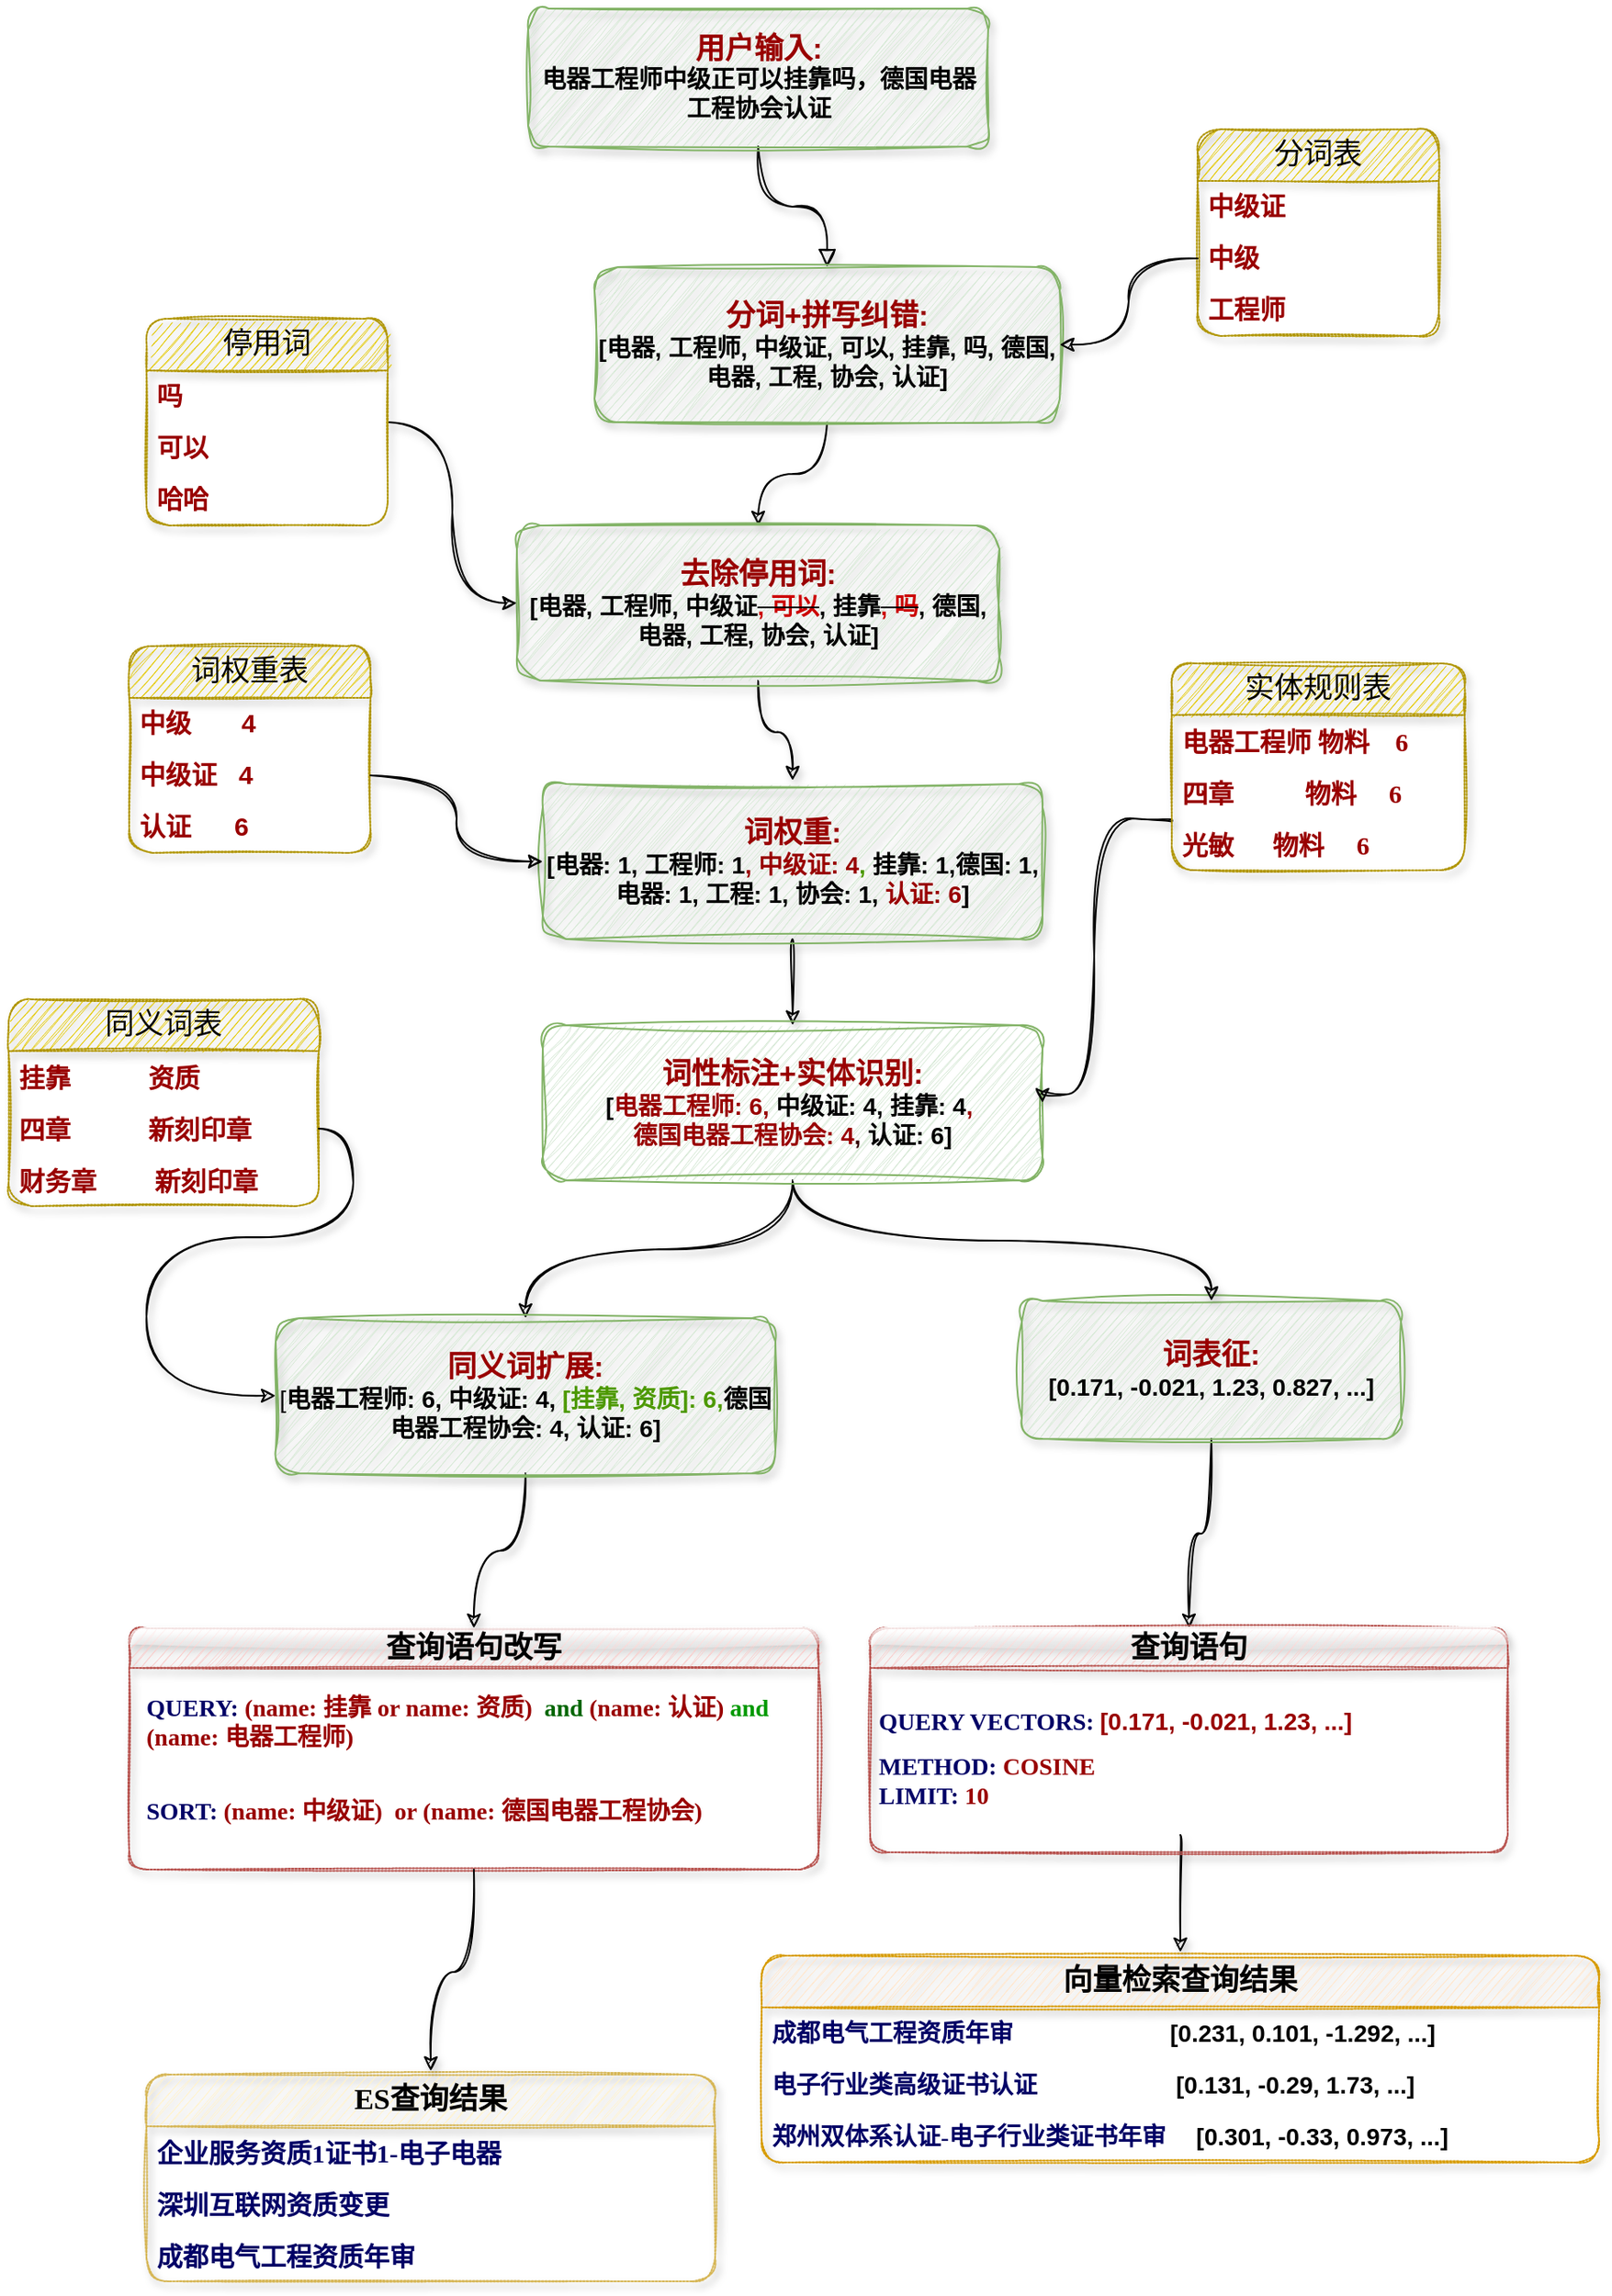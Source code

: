 <mxfile version="20.8.19" type="github">
  <diagram id="C5RBs43oDa-KdzZeNtuy" name="Page-1">
    <mxGraphModel dx="2261" dy="1933" grid="1" gridSize="10" guides="1" tooltips="1" connect="1" arrows="1" fold="1" page="1" pageScale="1" pageWidth="827" pageHeight="1169" math="0" shadow="0">
      <root>
        <mxCell id="WIyWlLk6GJQsqaUBKTNV-0" />
        <mxCell id="WIyWlLk6GJQsqaUBKTNV-1" parent="WIyWlLk6GJQsqaUBKTNV-0" />
        <mxCell id="WIyWlLk6GJQsqaUBKTNV-2" value="" style="rounded=0;html=1;jettySize=auto;orthogonalLoop=1;fontSize=11;endArrow=block;endFill=0;endSize=8;strokeWidth=1;shadow=1;labelBackgroundColor=none;edgeStyle=orthogonalEdgeStyle;sketch=1;curveFitting=1;jiggle=2;curved=1;" parent="WIyWlLk6GJQsqaUBKTNV-1" source="WIyWlLk6GJQsqaUBKTNV-3" target="WIyWlLk6GJQsqaUBKTNV-7" edge="1">
          <mxGeometry relative="1" as="geometry">
            <mxPoint x="255" y="170" as="targetPoint" />
          </mxGeometry>
        </mxCell>
        <mxCell id="WIyWlLk6GJQsqaUBKTNV-3" value="&lt;b style=&quot;font-size: 17px;&quot;&gt;&lt;font style=&quot;font-size: 17px;&quot; color=&quot;#990000&quot;&gt;用户输入:&lt;/font&gt;&lt;br&gt;&lt;/b&gt;&lt;font size=&quot;1&quot; face=&quot;Tahoma&quot;&gt;&lt;b style=&quot;font-size: 14px;&quot;&gt;电器工程师中级正可以挂靠吗，德国电器工程协会认证&lt;/b&gt;&lt;/font&gt;" style="rounded=1;whiteSpace=wrap;html=1;fontSize=12;glass=0;strokeWidth=1;shadow=1;sketch=1;curveFitting=1;jiggle=2;fillColor=#d5e8d4;strokeColor=#82b366;" parent="WIyWlLk6GJQsqaUBKTNV-1" vertex="1">
          <mxGeometry x="161.5" y="-30" width="267" height="80" as="geometry" />
        </mxCell>
        <mxCell id="9ntHC3iBTA-ZRn23DrVT-5" style="edgeStyle=orthogonalEdgeStyle;rounded=0;sketch=1;orthogonalLoop=1;jettySize=auto;html=1;exitX=0.5;exitY=1;exitDx=0;exitDy=0;shadow=1;fontSize=17;fontColor=#990000;curved=1;" edge="1" parent="WIyWlLk6GJQsqaUBKTNV-1" source="WIyWlLk6GJQsqaUBKTNV-7" target="9ntHC3iBTA-ZRn23DrVT-2">
          <mxGeometry relative="1" as="geometry" />
        </mxCell>
        <mxCell id="WIyWlLk6GJQsqaUBKTNV-7" value="&lt;b style=&quot;border-color: var(--border-color); font-size: 17px;&quot;&gt;&lt;font style=&quot;border-color: var(--border-color);&quot; color=&quot;#990000&quot;&gt;分词+拼写纠错:&lt;/font&gt;&lt;br style=&quot;border-color: var(--border-color);&quot;&gt;&lt;/b&gt;&lt;b&gt;&lt;font style=&quot;font-size: 14px;&quot;&gt;[电器, 工程师, 中级证, 可以, 挂靠, 吗, 德国, 电器, 工程, 协会, 认证]&lt;/font&gt;&lt;/b&gt;" style="rounded=1;whiteSpace=wrap;html=1;fontSize=12;glass=0;strokeWidth=1;shadow=1;sketch=1;curveFitting=1;jiggle=2;fillColor=#d5e8d4;strokeColor=#82b366;" parent="WIyWlLk6GJQsqaUBKTNV-1" vertex="1">
          <mxGeometry x="200" y="120" width="270" height="90" as="geometry" />
        </mxCell>
        <mxCell id="9ntHC3iBTA-ZRn23DrVT-17" style="edgeStyle=orthogonalEdgeStyle;rounded=0;sketch=1;orthogonalLoop=1;jettySize=auto;html=1;exitX=0.5;exitY=1;exitDx=0;exitDy=0;shadow=1;fontFamily=Tahoma;fontSize=17;fontColor=#990000;targetPerimeterSpacing=2;curved=1;" edge="1" parent="WIyWlLk6GJQsqaUBKTNV-1" source="9ntHC3iBTA-ZRn23DrVT-2" target="9ntHC3iBTA-ZRn23DrVT-4">
          <mxGeometry relative="1" as="geometry" />
        </mxCell>
        <mxCell id="9ntHC3iBTA-ZRn23DrVT-2" value="&lt;b style=&quot;border-color: var(--border-color); font-size: 17px;&quot;&gt;&lt;font style=&quot;border-color: var(--border-color);&quot; color=&quot;#990000&quot;&gt;去除停用词:&lt;br&gt;&lt;/font&gt;&lt;/b&gt;&lt;b style=&quot;font-size: 14px;&quot;&gt;[电器, 工程师, 中级证&lt;strike&gt;&lt;font style=&quot;font-size: 14px;&quot; color=&quot;#cc0000&quot;&gt;, 可以&lt;/font&gt;&lt;/strike&gt;, 挂靠&lt;strike&gt;&lt;font style=&quot;font-size: 14px;&quot; color=&quot;#cc0000&quot;&gt;, 吗&lt;/font&gt;&lt;/strike&gt;, 德国, 电器, 工程, 协会, 认证]&lt;/b&gt;" style="rounded=1;whiteSpace=wrap;html=1;fontSize=12;glass=0;strokeWidth=1;shadow=1;sketch=1;curveFitting=1;jiggle=2;fillColor=#d5e8d4;strokeColor=#82b366;" vertex="1" parent="WIyWlLk6GJQsqaUBKTNV-1">
          <mxGeometry x="155" y="270" width="280" height="90" as="geometry" />
        </mxCell>
        <mxCell id="9ntHC3iBTA-ZRn23DrVT-57" style="edgeStyle=orthogonalEdgeStyle;curved=1;rounded=0;sketch=1;orthogonalLoop=1;jettySize=auto;html=1;exitX=0.5;exitY=1;exitDx=0;exitDy=0;entryX=0.5;entryY=0;entryDx=0;entryDy=0;shadow=1;fontFamily=Tahoma;fontSize=12;fontColor=#000066;targetPerimeterSpacing=2;" edge="1" parent="WIyWlLk6GJQsqaUBKTNV-1" source="9ntHC3iBTA-ZRn23DrVT-3" target="9ntHC3iBTA-ZRn23DrVT-60">
          <mxGeometry relative="1" as="geometry">
            <mxPoint x="520" y="935" as="targetPoint" />
          </mxGeometry>
        </mxCell>
        <mxCell id="9ntHC3iBTA-ZRn23DrVT-3" value="&lt;b style=&quot;border-color: var(--border-color); font-size: 17px;&quot;&gt;&lt;font style=&quot;border-color: var(--border-color);&quot; color=&quot;#990000&quot;&gt;词表征:&lt;/font&gt;&lt;br style=&quot;border-color: var(--border-color);&quot;&gt;&lt;/b&gt;&lt;b&gt;&lt;font style=&quot;font-size: 14px;&quot;&gt;[0.171, -0.021, 1.23, 0.827, ...]&lt;/font&gt;&lt;/b&gt;" style="rounded=1;whiteSpace=wrap;html=1;fontSize=12;glass=0;strokeWidth=1;shadow=1;sketch=1;curveFitting=1;jiggle=2;fillColor=#d5e8d4;strokeColor=#82b366;" vertex="1" parent="WIyWlLk6GJQsqaUBKTNV-1">
          <mxGeometry x="448" y="720" width="220" height="80" as="geometry" />
        </mxCell>
        <mxCell id="9ntHC3iBTA-ZRn23DrVT-18" style="edgeStyle=orthogonalEdgeStyle;curved=1;rounded=0;sketch=1;orthogonalLoop=1;jettySize=auto;html=1;entryX=0.5;entryY=0;entryDx=0;entryDy=0;shadow=1;fontFamily=Tahoma;fontSize=17;fontColor=#990000;targetPerimeterSpacing=2;" edge="1" parent="WIyWlLk6GJQsqaUBKTNV-1" source="9ntHC3iBTA-ZRn23DrVT-4" target="9ntHC3iBTA-ZRn23DrVT-6">
          <mxGeometry relative="1" as="geometry" />
        </mxCell>
        <mxCell id="9ntHC3iBTA-ZRn23DrVT-4" value="&lt;b style=&quot;border-color: var(--border-color); font-size: 17px;&quot;&gt;&lt;font style=&quot;border-color: var(--border-color);&quot; color=&quot;#990000&quot;&gt;词权重:&lt;/font&gt;&lt;br style=&quot;border-color: var(--border-color);&quot;&gt;&lt;/b&gt;&lt;font style=&quot;font-size: 14px;&quot;&gt;&lt;b&gt;[电器: 1, 工程师: 1&lt;font style=&quot;font-size: 14px;&quot; color=&quot;#990000&quot;&gt;, 中级证: 4&lt;/font&gt;&lt;font style=&quot;font-size: 14px;&quot; color=&quot;#4d9900&quot;&gt;, &lt;/font&gt;挂靠: 1,德国: 1, 电器: 1, 工程: 1, 协会: 1, &lt;font style=&quot;font-size: 14px;&quot; color=&quot;#990000&quot;&gt;认证: 6&lt;/font&gt;]&lt;/b&gt;&lt;/font&gt;" style="rounded=1;whiteSpace=wrap;html=1;fontSize=12;glass=0;strokeWidth=1;shadow=1;sketch=1;curveFitting=1;jiggle=2;fillColor=#d5e8d4;strokeColor=#82b366;" vertex="1" parent="WIyWlLk6GJQsqaUBKTNV-1">
          <mxGeometry x="170" y="420" width="290" height="90" as="geometry" />
        </mxCell>
        <mxCell id="9ntHC3iBTA-ZRn23DrVT-22" style="edgeStyle=orthogonalEdgeStyle;curved=1;rounded=0;sketch=1;orthogonalLoop=1;jettySize=auto;html=1;entryX=0.5;entryY=0;entryDx=0;entryDy=0;shadow=1;fontFamily=Tahoma;fontSize=17;fontColor=#990000;targetPerimeterSpacing=2;" edge="1" parent="WIyWlLk6GJQsqaUBKTNV-1" source="9ntHC3iBTA-ZRn23DrVT-6" target="9ntHC3iBTA-ZRn23DrVT-21">
          <mxGeometry relative="1" as="geometry" />
        </mxCell>
        <mxCell id="9ntHC3iBTA-ZRn23DrVT-37" style="edgeStyle=orthogonalEdgeStyle;curved=1;rounded=0;sketch=1;orthogonalLoop=1;jettySize=auto;html=1;exitX=0.5;exitY=1;exitDx=0;exitDy=0;entryX=0.5;entryY=0;entryDx=0;entryDy=0;shadow=1;fontFamily=Tahoma;fontSize=12;fontColor=#000066;targetPerimeterSpacing=2;" edge="1" parent="WIyWlLk6GJQsqaUBKTNV-1" source="9ntHC3iBTA-ZRn23DrVT-6" target="9ntHC3iBTA-ZRn23DrVT-3">
          <mxGeometry relative="1" as="geometry" />
        </mxCell>
        <mxCell id="9ntHC3iBTA-ZRn23DrVT-6" value="&lt;b style=&quot;border-color: var(--border-color); font-size: 17px;&quot;&gt;&lt;font style=&quot;border-color: var(--border-color);&quot; color=&quot;#990000&quot;&gt;词性标注+实体识别:&lt;/font&gt;&lt;br style=&quot;border-color: var(--border-color);&quot;&gt;&lt;/b&gt;&lt;b style=&quot;font-size: 14px;&quot;&gt;[&lt;font color=&quot;#990000&quot; style=&quot;font-size: 14px;&quot;&gt;电器工程师: 6,&lt;/font&gt;&lt;font style=&quot;font-size: 14px;&quot; color=&quot;#009900&quot;&gt; &lt;/font&gt;中级证: 4, 挂靠: 4&lt;font color=&quot;#990000&quot;&gt;,&amp;nbsp;&lt;br&gt;&lt;font style=&quot;font-size: 14px;&quot;&gt;德国电器工程协会: 4&lt;/font&gt;&lt;/font&gt;&lt;font color=&quot;#330000&quot; style=&quot;font-size: 14px;&quot;&gt;, &lt;/font&gt;认证: 6]&lt;/b&gt;" style="rounded=1;whiteSpace=wrap;html=1;fontSize=12;glass=0;strokeWidth=1;shadow=0;sketch=1;curveFitting=1;jiggle=2;fillColor=#d5e8d4;strokeColor=#82b366;" vertex="1" parent="WIyWlLk6GJQsqaUBKTNV-1">
          <mxGeometry x="170" y="560" width="290" height="90" as="geometry" />
        </mxCell>
        <mxCell id="9ntHC3iBTA-ZRn23DrVT-7" value="词权重表" style="swimlane;fontStyle=0;childLayout=stackLayout;horizontal=1;startSize=30;horizontalStack=0;resizeParent=1;resizeParentMax=0;resizeLast=0;collapsible=1;marginBottom=0;whiteSpace=wrap;html=1;rounded=1;shadow=1;sketch=1;fontSize=17;fontColor=#000000;dashed=1;dashPattern=1 1;fillColor=#e3c800;strokeColor=#B09500;" vertex="1" parent="WIyWlLk6GJQsqaUBKTNV-1">
          <mxGeometry x="-70" y="340" width="140" height="120" as="geometry" />
        </mxCell>
        <mxCell id="9ntHC3iBTA-ZRn23DrVT-9" value="&lt;b&gt;&lt;font style=&quot;font-size: 15px;&quot;&gt;中级&amp;nbsp; &amp;nbsp; &amp;nbsp; &amp;nbsp;4&lt;/font&gt;&lt;/b&gt;" style="text;strokeColor=none;fillColor=none;align=left;verticalAlign=middle;spacingLeft=4;spacingRight=4;overflow=hidden;points=[[0,0.5],[1,0.5]];portConstraint=eastwest;rotatable=0;whiteSpace=wrap;html=1;fontSize=17;fontColor=#990000;" vertex="1" parent="9ntHC3iBTA-ZRn23DrVT-7">
          <mxGeometry y="30" width="140" height="30" as="geometry" />
        </mxCell>
        <mxCell id="9ntHC3iBTA-ZRn23DrVT-10" value="&lt;b&gt;&lt;font style=&quot;font-size: 15px;&quot;&gt;中级证&amp;nbsp; &amp;nbsp;4&lt;/font&gt;&lt;/b&gt;" style="text;strokeColor=none;fillColor=none;align=left;verticalAlign=middle;spacingLeft=4;spacingRight=4;overflow=hidden;points=[[0,0.5],[1,0.5]];portConstraint=eastwest;rotatable=0;whiteSpace=wrap;html=1;fontSize=17;fontColor=#990000;" vertex="1" parent="9ntHC3iBTA-ZRn23DrVT-7">
          <mxGeometry y="60" width="140" height="30" as="geometry" />
        </mxCell>
        <mxCell id="9ntHC3iBTA-ZRn23DrVT-8" value="&lt;b&gt;&lt;font style=&quot;font-size: 15px;&quot;&gt;认证&amp;nbsp; &amp;nbsp; &amp;nbsp; 6&lt;/font&gt;&lt;/b&gt;" style="text;strokeColor=none;fillColor=none;align=left;verticalAlign=middle;spacingLeft=4;spacingRight=4;overflow=hidden;points=[[0,0.5],[1,0.5]];portConstraint=eastwest;rotatable=0;whiteSpace=wrap;html=1;fontSize=17;fontColor=#990000;" vertex="1" parent="9ntHC3iBTA-ZRn23DrVT-7">
          <mxGeometry y="90" width="140" height="30" as="geometry" />
        </mxCell>
        <mxCell id="9ntHC3iBTA-ZRn23DrVT-16" style="edgeStyle=orthogonalEdgeStyle;rounded=0;sketch=1;orthogonalLoop=1;jettySize=auto;html=1;entryX=0;entryY=0.5;entryDx=0;entryDy=0;shadow=1;fontFamily=Tahoma;fontSize=17;fontColor=#990000;targetPerimeterSpacing=2;elbow=vertical;curved=1;" edge="1" parent="WIyWlLk6GJQsqaUBKTNV-1" source="9ntHC3iBTA-ZRn23DrVT-12" target="9ntHC3iBTA-ZRn23DrVT-2">
          <mxGeometry relative="1" as="geometry" />
        </mxCell>
        <mxCell id="9ntHC3iBTA-ZRn23DrVT-12" value="停用词" style="swimlane;fontStyle=0;childLayout=stackLayout;horizontal=1;startSize=30;horizontalStack=0;resizeParent=1;resizeParentMax=0;resizeLast=0;collapsible=1;marginBottom=0;whiteSpace=wrap;html=1;rounded=1;shadow=1;dashed=1;dashPattern=1 1;sketch=1;fontFamily=Tahoma;fontSize=17;fontColor=#000000;fillColor=#e3c800;strokeColor=#B09500;" vertex="1" parent="WIyWlLk6GJQsqaUBKTNV-1">
          <mxGeometry x="-60" y="150" width="140" height="120" as="geometry" />
        </mxCell>
        <mxCell id="9ntHC3iBTA-ZRn23DrVT-14" value="&lt;b&gt;&lt;font style=&quot;font-size: 15px;&quot;&gt;吗&lt;/font&gt;&lt;/b&gt;" style="text;strokeColor=none;fillColor=none;align=left;verticalAlign=middle;spacingLeft=4;spacingRight=4;overflow=hidden;points=[[0,0.5],[1,0.5]];portConstraint=eastwest;rotatable=0;whiteSpace=wrap;html=1;fontSize=17;fontFamily=Tahoma;fontColor=#990000;" vertex="1" parent="9ntHC3iBTA-ZRn23DrVT-12">
          <mxGeometry y="30" width="140" height="30" as="geometry" />
        </mxCell>
        <mxCell id="9ntHC3iBTA-ZRn23DrVT-13" value="&lt;b&gt;&lt;font style=&quot;font-size: 15px;&quot;&gt;可以&lt;/font&gt;&lt;/b&gt;" style="text;strokeColor=none;fillColor=none;align=left;verticalAlign=middle;spacingLeft=4;spacingRight=4;overflow=hidden;points=[[0,0.5],[1,0.5]];portConstraint=eastwest;rotatable=0;whiteSpace=wrap;html=1;fontSize=17;fontFamily=Tahoma;fontColor=#990000;" vertex="1" parent="9ntHC3iBTA-ZRn23DrVT-12">
          <mxGeometry y="60" width="140" height="30" as="geometry" />
        </mxCell>
        <mxCell id="9ntHC3iBTA-ZRn23DrVT-15" value="&lt;b&gt;&lt;font style=&quot;font-size: 15px;&quot;&gt;哈哈&lt;/font&gt;&lt;/b&gt;" style="text;strokeColor=none;fillColor=none;align=left;verticalAlign=middle;spacingLeft=4;spacingRight=4;overflow=hidden;points=[[0,0.5],[1,0.5]];portConstraint=eastwest;rotatable=0;whiteSpace=wrap;html=1;fontSize=17;fontFamily=Tahoma;fontColor=#990000;" vertex="1" parent="9ntHC3iBTA-ZRn23DrVT-12">
          <mxGeometry y="90" width="140" height="30" as="geometry" />
        </mxCell>
        <mxCell id="9ntHC3iBTA-ZRn23DrVT-19" value="查询语句改写" style="swimlane;whiteSpace=wrap;html=1;rounded=1;shadow=1;dashed=1;dashPattern=1 1;sketch=1;fontFamily=Tahoma;fontSize=17;fillColor=#f8cecc;strokeColor=#b85450;glass=1;" vertex="1" parent="WIyWlLk6GJQsqaUBKTNV-1">
          <mxGeometry x="-70" y="910" width="400" height="140" as="geometry" />
        </mxCell>
        <mxCell id="9ntHC3iBTA-ZRn23DrVT-20" value="&lt;h1 style=&quot;font-size: 14px;&quot;&gt;&lt;font style=&quot;font-size: 14px;&quot;&gt;&lt;font style=&quot;background-color: initial; font-size: 14px;&quot; color=&quot;#000066&quot;&gt;QUERY: &lt;/font&gt;&lt;span style=&quot;background-color: initial;&quot;&gt;(name: 挂靠 or name: 资质)&amp;nbsp;&amp;nbsp;&lt;/span&gt;&lt;font style=&quot;background-color: initial; border-color: var(--border-color); font-size: 14px;&quot; color=&quot;#006600&quot;&gt;and&amp;nbsp;&lt;/font&gt;&lt;span style=&quot;background-color: initial;&quot;&gt;(name: 认证) &lt;/span&gt;&lt;font style=&quot;background-color: initial; font-size: 14px;&quot; color=&quot;#009900&quot;&gt;and &lt;/font&gt;&lt;span style=&quot;background-color: initial;&quot;&gt;(name: 电器工程师)&lt;/span&gt;&lt;br&gt;&lt;/font&gt;&lt;/h1&gt;&lt;div style=&quot;font-size: 14px;&quot;&gt;&lt;span style=&quot;background-color: initial;&quot;&gt;&lt;font style=&quot;font-size: 14px;&quot;&gt;&lt;br&gt;&lt;/font&gt;&lt;/span&gt;&lt;/div&gt;&lt;div style=&quot;font-size: 14px;&quot;&gt;&lt;font style=&quot;font-size: 14px;&quot;&gt;&lt;b style=&quot;&quot;&gt;&lt;font style=&quot;font-size: 14px;&quot; color=&quot;#000066&quot;&gt;SORT: &lt;/font&gt;(name: 中级证)&amp;nbsp; or (name: 德国电器工程协会)&lt;/b&gt;&lt;/font&gt;&lt;/div&gt;" style="text;html=1;strokeColor=none;fillColor=none;spacing=5;spacingTop=-20;whiteSpace=wrap;overflow=hidden;rounded=0;fontSize=17;fontFamily=Tahoma;fontColor=#990000;" vertex="1" parent="9ntHC3iBTA-ZRn23DrVT-19">
          <mxGeometry x="5" y="40" width="390" height="100" as="geometry" />
        </mxCell>
        <mxCell id="9ntHC3iBTA-ZRn23DrVT-33" style="edgeStyle=orthogonalEdgeStyle;curved=1;rounded=0;sketch=1;orthogonalLoop=1;jettySize=auto;html=1;exitX=0.5;exitY=1;exitDx=0;exitDy=0;entryX=0.5;entryY=0;entryDx=0;entryDy=0;shadow=1;fontFamily=Tahoma;fontSize=12;fontColor=#000066;targetPerimeterSpacing=2;" edge="1" parent="WIyWlLk6GJQsqaUBKTNV-1" source="9ntHC3iBTA-ZRn23DrVT-21" target="9ntHC3iBTA-ZRn23DrVT-19">
          <mxGeometry relative="1" as="geometry" />
        </mxCell>
        <mxCell id="9ntHC3iBTA-ZRn23DrVT-21" value="&lt;b style=&quot;border-color: var(--border-color); font-size: 17px;&quot;&gt;&lt;font style=&quot;border-color: var(--border-color);&quot; color=&quot;#990000&quot;&gt;同义词扩展:&lt;/font&gt;&lt;br style=&quot;border-color: var(--border-color);&quot;&gt;&lt;/b&gt;&lt;font style=&quot;font-size: 14px;&quot;&gt;[&lt;b&gt;电器工程师: 6, 中级证: 4, &lt;font style=&quot;font-size: 14px;&quot; color=&quot;#4d9900&quot;&gt;[挂靠, 资质]: 6,&lt;/font&gt;德国电器工程协会: 4, 认证: 6]&lt;/b&gt;&lt;/font&gt;" style="rounded=1;whiteSpace=wrap;html=1;fontSize=12;glass=0;strokeWidth=1;shadow=1;sketch=1;curveFitting=1;jiggle=2;fillColor=#d5e8d4;strokeColor=#82b366;" vertex="1" parent="WIyWlLk6GJQsqaUBKTNV-1">
          <mxGeometry x="15" y="730" width="290" height="90" as="geometry" />
        </mxCell>
        <mxCell id="9ntHC3iBTA-ZRn23DrVT-23" value="分词表" style="swimlane;fontStyle=0;childLayout=stackLayout;horizontal=1;startSize=30;horizontalStack=0;resizeParent=1;resizeParentMax=0;resizeLast=0;collapsible=1;marginBottom=0;whiteSpace=wrap;html=1;rounded=1;shadow=1;dashed=1;dashPattern=1 1;sketch=1;fontFamily=Tahoma;fontSize=17;fontColor=#000000;fillColor=#e3c800;strokeColor=#B09500;" vertex="1" parent="WIyWlLk6GJQsqaUBKTNV-1">
          <mxGeometry x="550" y="40" width="140" height="120" as="geometry">
            <mxRectangle x="540" y="60" width="90" height="30" as="alternateBounds" />
          </mxGeometry>
        </mxCell>
        <mxCell id="9ntHC3iBTA-ZRn23DrVT-24" value="&lt;font size=&quot;1&quot; color=&quot;#990000&quot;&gt;&lt;b style=&quot;font-size: 15px;&quot;&gt;中级证&lt;/b&gt;&lt;/font&gt;" style="text;strokeColor=none;fillColor=none;align=left;verticalAlign=middle;spacingLeft=4;spacingRight=4;overflow=hidden;points=[[0,0.5],[1,0.5]];portConstraint=eastwest;rotatable=0;whiteSpace=wrap;html=1;fontSize=17;fontFamily=Tahoma;fontColor=#4D9900;" vertex="1" parent="9ntHC3iBTA-ZRn23DrVT-23">
          <mxGeometry y="30" width="140" height="30" as="geometry" />
        </mxCell>
        <mxCell id="9ntHC3iBTA-ZRn23DrVT-25" value="&lt;font size=&quot;1&quot; color=&quot;#990000&quot;&gt;&lt;b style=&quot;font-size: 15px;&quot;&gt;中级&lt;/b&gt;&lt;/font&gt;" style="text;strokeColor=none;fillColor=none;align=left;verticalAlign=middle;spacingLeft=4;spacingRight=4;overflow=hidden;points=[[0,0.5],[1,0.5]];portConstraint=eastwest;rotatable=0;whiteSpace=wrap;html=1;fontSize=17;fontFamily=Tahoma;fontColor=#4D9900;" vertex="1" parent="9ntHC3iBTA-ZRn23DrVT-23">
          <mxGeometry y="60" width="140" height="30" as="geometry" />
        </mxCell>
        <mxCell id="9ntHC3iBTA-ZRn23DrVT-26" value="&lt;font size=&quot;1&quot; color=&quot;#990000&quot;&gt;&lt;b style=&quot;font-size: 15px;&quot;&gt;工程师&lt;/b&gt;&lt;/font&gt;" style="text;strokeColor=none;fillColor=none;align=left;verticalAlign=middle;spacingLeft=4;spacingRight=4;overflow=hidden;points=[[0,0.5],[1,0.5]];portConstraint=eastwest;rotatable=0;whiteSpace=wrap;html=1;fontSize=17;fontFamily=Tahoma;fontColor=#4D9900;" vertex="1" parent="9ntHC3iBTA-ZRn23DrVT-23">
          <mxGeometry y="90" width="140" height="30" as="geometry" />
        </mxCell>
        <mxCell id="9ntHC3iBTA-ZRn23DrVT-27" style="edgeStyle=orthogonalEdgeStyle;curved=1;rounded=0;sketch=1;orthogonalLoop=1;jettySize=auto;html=1;exitX=0;exitY=0.5;exitDx=0;exitDy=0;entryX=1;entryY=0.5;entryDx=0;entryDy=0;shadow=1;fontFamily=Tahoma;fontSize=17;fontColor=#4D9900;targetPerimeterSpacing=2;" edge="1" parent="WIyWlLk6GJQsqaUBKTNV-1" source="9ntHC3iBTA-ZRn23DrVT-25" target="WIyWlLk6GJQsqaUBKTNV-7">
          <mxGeometry relative="1" as="geometry" />
        </mxCell>
        <mxCell id="9ntHC3iBTA-ZRn23DrVT-64" style="edgeStyle=orthogonalEdgeStyle;curved=1;rounded=0;sketch=1;orthogonalLoop=1;jettySize=auto;html=1;entryX=1;entryY=0.5;entryDx=0;entryDy=0;shadow=1;fontFamily=Tahoma;fontSize=15;fontColor=#990000;targetPerimeterSpacing=2;exitX=0;exitY=0.067;exitDx=0;exitDy=0;exitPerimeter=0;" edge="1" parent="WIyWlLk6GJQsqaUBKTNV-1" source="9ntHC3iBTA-ZRn23DrVT-31" target="9ntHC3iBTA-ZRn23DrVT-6">
          <mxGeometry relative="1" as="geometry">
            <Array as="points">
              <mxPoint x="535" y="440" />
              <mxPoint x="490" y="440" />
              <mxPoint x="490" y="600" />
              <mxPoint x="460" y="600" />
            </Array>
          </mxGeometry>
        </mxCell>
        <mxCell id="9ntHC3iBTA-ZRn23DrVT-28" value="&lt;font style=&quot;font-size: 17px;&quot;&gt;实体规则表&lt;/font&gt;" style="swimlane;fontStyle=0;childLayout=stackLayout;horizontal=1;startSize=30;horizontalStack=0;resizeParent=1;resizeParentMax=0;resizeLast=0;collapsible=1;marginBottom=0;whiteSpace=wrap;html=1;rounded=1;shadow=1;dashed=1;dashPattern=1 1;sketch=1;fontFamily=Tahoma;fontSize=12;fontColor=#000000;fillColor=#e3c800;strokeColor=#B09500;" vertex="1" parent="WIyWlLk6GJQsqaUBKTNV-1">
          <mxGeometry x="535" y="350" width="170" height="120" as="geometry" />
        </mxCell>
        <mxCell id="9ntHC3iBTA-ZRn23DrVT-29" value="&lt;font color=&quot;#990000&quot; style=&quot;font-size: 15px;&quot;&gt;&lt;b&gt;电器工程师 物料&amp;nbsp; &amp;nbsp; 6&lt;/b&gt;&lt;/font&gt;" style="text;strokeColor=none;fillColor=none;align=left;verticalAlign=middle;spacingLeft=4;spacingRight=4;overflow=hidden;points=[[0,0.5],[1,0.5]];portConstraint=eastwest;rotatable=0;whiteSpace=wrap;html=1;fontSize=12;fontFamily=Tahoma;fontColor=#006600;" vertex="1" parent="9ntHC3iBTA-ZRn23DrVT-28">
          <mxGeometry y="30" width="170" height="30" as="geometry" />
        </mxCell>
        <mxCell id="9ntHC3iBTA-ZRn23DrVT-30" value="&lt;font color=&quot;#990000&quot; style=&quot;font-size: 15px;&quot;&gt;&lt;b&gt;四章&lt;span style=&quot;white-space: pre;&quot;&gt;	&lt;/span&gt;&amp;nbsp; &amp;nbsp; &amp;nbsp; &amp;nbsp; &amp;nbsp; 物料&amp;nbsp; &amp;nbsp; &amp;nbsp;6&lt;/b&gt;&lt;/font&gt;" style="text;strokeColor=none;fillColor=none;align=left;verticalAlign=middle;spacingLeft=4;spacingRight=4;overflow=hidden;points=[[0,0.5],[1,0.5]];portConstraint=eastwest;rotatable=0;whiteSpace=wrap;html=1;fontSize=12;fontFamily=Tahoma;fontColor=#006600;" vertex="1" parent="9ntHC3iBTA-ZRn23DrVT-28">
          <mxGeometry y="60" width="170" height="30" as="geometry" />
        </mxCell>
        <mxCell id="9ntHC3iBTA-ZRn23DrVT-31" value="&lt;font color=&quot;#990000&quot; style=&quot;font-size: 15px;&quot;&gt;&lt;b&gt;光敏&amp;nbsp; &amp;nbsp;&lt;span style=&quot;white-space: pre;&quot;&gt;	&lt;/span&gt;&amp;nbsp; 物料&amp;nbsp; &amp;nbsp; &amp;nbsp;6&lt;/b&gt;&lt;/font&gt;" style="text;strokeColor=none;fillColor=none;align=left;verticalAlign=middle;spacingLeft=4;spacingRight=4;overflow=hidden;points=[[0,0.5],[1,0.5]];portConstraint=eastwest;rotatable=0;whiteSpace=wrap;html=1;fontSize=12;fontFamily=Tahoma;fontColor=#006600;" vertex="1" parent="9ntHC3iBTA-ZRn23DrVT-28">
          <mxGeometry y="90" width="170" height="30" as="geometry" />
        </mxCell>
        <mxCell id="9ntHC3iBTA-ZRn23DrVT-34" style="edgeStyle=orthogonalEdgeStyle;curved=1;rounded=0;sketch=1;orthogonalLoop=1;jettySize=auto;html=1;exitX=1;exitY=0.5;exitDx=0;exitDy=0;entryX=0;entryY=0.5;entryDx=0;entryDy=0;shadow=1;fontFamily=Tahoma;fontSize=12;fontColor=#000066;targetPerimeterSpacing=2;" edge="1" parent="WIyWlLk6GJQsqaUBKTNV-1" source="9ntHC3iBTA-ZRn23DrVT-10" target="9ntHC3iBTA-ZRn23DrVT-4">
          <mxGeometry relative="1" as="geometry" />
        </mxCell>
        <mxCell id="9ntHC3iBTA-ZRn23DrVT-42" value="&lt;font style=&quot;font-size: 17px;&quot;&gt;ES查询结果&lt;/font&gt;" style="swimlane;fontStyle=1;childLayout=stackLayout;horizontal=1;startSize=30;horizontalStack=0;resizeParent=1;resizeParentMax=0;resizeLast=0;collapsible=1;marginBottom=0;whiteSpace=wrap;html=1;rounded=1;shadow=1;dashed=1;dashPattern=1 1;sketch=1;fontFamily=Tahoma;fontSize=12;fillColor=#fff2cc;strokeColor=#d6b656;" vertex="1" parent="WIyWlLk6GJQsqaUBKTNV-1">
          <mxGeometry x="-60" y="1169" width="330" height="120" as="geometry" />
        </mxCell>
        <mxCell id="9ntHC3iBTA-ZRn23DrVT-43" value="&lt;font style=&quot;font-size: 15px;&quot;&gt;企业服务资质1证书1-电子电器&lt;/font&gt;" style="text;strokeColor=none;fillColor=none;align=left;verticalAlign=middle;spacingLeft=4;spacingRight=4;overflow=hidden;points=[[0,0.5],[1,0.5]];portConstraint=eastwest;rotatable=0;whiteSpace=wrap;html=1;fontSize=12;fontFamily=Tahoma;fontColor=#000066;fontStyle=1" vertex="1" parent="9ntHC3iBTA-ZRn23DrVT-42">
          <mxGeometry y="30" width="330" height="30" as="geometry" />
        </mxCell>
        <mxCell id="9ntHC3iBTA-ZRn23DrVT-44" value="&lt;font style=&quot;font-size: 15px;&quot;&gt;深圳互联网资质变更&lt;/font&gt;" style="text;strokeColor=none;fillColor=none;align=left;verticalAlign=middle;spacingLeft=4;spacingRight=4;overflow=hidden;points=[[0,0.5],[1,0.5]];portConstraint=eastwest;rotatable=0;whiteSpace=wrap;html=1;fontSize=12;fontFamily=Tahoma;fontColor=#000066;fontStyle=1" vertex="1" parent="9ntHC3iBTA-ZRn23DrVT-42">
          <mxGeometry y="60" width="330" height="30" as="geometry" />
        </mxCell>
        <mxCell id="9ntHC3iBTA-ZRn23DrVT-45" value="&lt;font style=&quot;font-size: 15px;&quot;&gt;成都电气工程资质年审&lt;/font&gt;" style="text;strokeColor=none;fillColor=none;align=left;verticalAlign=middle;spacingLeft=4;spacingRight=4;overflow=hidden;points=[[0,0.5],[1,0.5]];portConstraint=eastwest;rotatable=0;whiteSpace=wrap;html=1;fontSize=12;fontFamily=Tahoma;fontColor=#000066;fontStyle=1" vertex="1" parent="9ntHC3iBTA-ZRn23DrVT-42">
          <mxGeometry y="90" width="330" height="30" as="geometry" />
        </mxCell>
        <mxCell id="9ntHC3iBTA-ZRn23DrVT-46" value="&lt;font style=&quot;font-size: 17px;&quot;&gt;同义词表&lt;/font&gt;" style="swimlane;fontStyle=0;childLayout=stackLayout;horizontal=1;startSize=30;horizontalStack=0;resizeParent=1;resizeParentMax=0;resizeLast=0;collapsible=1;marginBottom=0;whiteSpace=wrap;html=1;rounded=1;shadow=1;dashed=1;dashPattern=1 1;sketch=1;fontFamily=Tahoma;fontSize=12;fontColor=#000000;fillColor=#e3c800;strokeColor=#B09500;" vertex="1" parent="WIyWlLk6GJQsqaUBKTNV-1">
          <mxGeometry x="-140" y="545" width="180" height="120" as="geometry" />
        </mxCell>
        <mxCell id="9ntHC3iBTA-ZRn23DrVT-47" value="&lt;font color=&quot;#990000&quot; style=&quot;font-size: 15px;&quot;&gt;&lt;b&gt;挂靠&amp;nbsp; &amp;nbsp; &amp;nbsp; &amp;nbsp; &amp;nbsp; &amp;nbsp; 资质&lt;/b&gt;&lt;/font&gt;" style="text;strokeColor=none;fillColor=none;align=left;verticalAlign=middle;spacingLeft=4;spacingRight=4;overflow=hidden;points=[[0,0.5],[1,0.5]];portConstraint=eastwest;rotatable=0;whiteSpace=wrap;html=1;fontSize=12;fontFamily=Tahoma;fontColor=#000066;" vertex="1" parent="9ntHC3iBTA-ZRn23DrVT-46">
          <mxGeometry y="30" width="180" height="30" as="geometry" />
        </mxCell>
        <mxCell id="9ntHC3iBTA-ZRn23DrVT-48" value="&lt;font color=&quot;#990000&quot; style=&quot;font-size: 15px;&quot;&gt;&lt;b&gt;四章&lt;span style=&quot;white-space: pre;&quot;&gt;	&lt;/span&gt;&amp;nbsp; &amp;nbsp; &amp;nbsp; &amp;nbsp; &amp;nbsp; &amp;nbsp;新刻印章&lt;/b&gt;&lt;/font&gt;" style="text;strokeColor=none;fillColor=none;align=left;verticalAlign=middle;spacingLeft=4;spacingRight=4;overflow=hidden;points=[[0,0.5],[1,0.5]];portConstraint=eastwest;rotatable=0;whiteSpace=wrap;html=1;fontSize=12;fontFamily=Tahoma;fontColor=#000066;" vertex="1" parent="9ntHC3iBTA-ZRn23DrVT-46">
          <mxGeometry y="60" width="180" height="30" as="geometry" />
        </mxCell>
        <mxCell id="9ntHC3iBTA-ZRn23DrVT-49" value="&lt;font color=&quot;#990000&quot; style=&quot;font-size: 15px;&quot;&gt;&lt;b&gt;财务章&amp;nbsp; &amp;nbsp; &amp;nbsp; &amp;nbsp; &amp;nbsp;新刻印章&lt;/b&gt;&lt;/font&gt;" style="text;strokeColor=none;fillColor=none;align=left;verticalAlign=middle;spacingLeft=4;spacingRight=4;overflow=hidden;points=[[0,0.5],[1,0.5]];portConstraint=eastwest;rotatable=0;whiteSpace=wrap;html=1;fontSize=12;fontFamily=Tahoma;fontColor=#000066;" vertex="1" parent="9ntHC3iBTA-ZRn23DrVT-46">
          <mxGeometry y="90" width="180" height="30" as="geometry" />
        </mxCell>
        <mxCell id="9ntHC3iBTA-ZRn23DrVT-51" style="edgeStyle=orthogonalEdgeStyle;curved=1;rounded=0;sketch=1;orthogonalLoop=1;jettySize=auto;html=1;exitX=0.5;exitY=1;exitDx=0;exitDy=0;shadow=1;fontFamily=Tahoma;fontSize=12;fontColor=#000066;targetPerimeterSpacing=2;" edge="1" parent="WIyWlLk6GJQsqaUBKTNV-1" source="9ntHC3iBTA-ZRn23DrVT-20" target="9ntHC3iBTA-ZRn23DrVT-42">
          <mxGeometry relative="1" as="geometry" />
        </mxCell>
        <mxCell id="9ntHC3iBTA-ZRn23DrVT-52" value="&lt;font style=&quot;font-size: 17px;&quot;&gt;向量检索查询结果&lt;/font&gt;" style="swimlane;fontStyle=1;childLayout=stackLayout;horizontal=1;startSize=30;horizontalStack=0;resizeParent=1;resizeParentMax=0;resizeLast=0;collapsible=1;marginBottom=0;whiteSpace=wrap;html=1;rounded=1;shadow=1;dashed=1;dashPattern=1 1;sketch=1;fontFamily=Tahoma;fontSize=12;fillColor=#ffe6cc;strokeColor=#d79b00;" vertex="1" parent="WIyWlLk6GJQsqaUBKTNV-1">
          <mxGeometry x="297" y="1100" width="486" height="120" as="geometry" />
        </mxCell>
        <mxCell id="9ntHC3iBTA-ZRn23DrVT-53" value="&lt;font style=&quot;font-size: 14px;&quot;&gt;成都电气工程资质年审&amp;nbsp; &amp;nbsp; &amp;nbsp; &amp;nbsp; &amp;nbsp; &amp;nbsp; &amp;nbsp; &amp;nbsp; &amp;nbsp; &amp;nbsp; &amp;nbsp; &amp;nbsp; &amp;nbsp;&amp;nbsp;&lt;span style=&quot;background-color: initial; border-color: var(--border-color); color: rgb(0, 0, 0); font-family: Helvetica; text-align: center;&quot;&gt;[0.231, 0.101, -1.292, ...]&lt;/span&gt;&lt;/font&gt;" style="text;strokeColor=none;fillColor=none;align=left;verticalAlign=middle;spacingLeft=4;spacingRight=4;overflow=hidden;points=[[0,0.5],[1,0.5]];portConstraint=eastwest;rotatable=0;whiteSpace=wrap;html=1;fontSize=12;fontFamily=Tahoma;fontColor=#000066;fontStyle=1" vertex="1" parent="9ntHC3iBTA-ZRn23DrVT-52">
          <mxGeometry y="30" width="486" height="30" as="geometry" />
        </mxCell>
        <mxCell id="9ntHC3iBTA-ZRn23DrVT-54" value="&lt;font style=&quot;font-size: 14px;&quot;&gt;电子行业类高级证书认证&amp;nbsp; &amp;nbsp; &amp;nbsp; &amp;nbsp; &amp;nbsp; &amp;nbsp; &amp;nbsp; &amp;nbsp; &amp;nbsp; &amp;nbsp; &amp;nbsp; &amp;nbsp;&lt;span style=&quot;background-color: initial; border-color: var(--border-color); color: rgb(0, 0, 0); font-family: Helvetica; text-align: center;&quot;&gt;[0.131, -0.29, 1.73, ...]&lt;/span&gt;&lt;/font&gt;" style="text;strokeColor=none;fillColor=none;align=left;verticalAlign=middle;spacingLeft=4;spacingRight=4;overflow=hidden;points=[[0,0.5],[1,0.5]];portConstraint=eastwest;rotatable=0;whiteSpace=wrap;html=1;fontSize=12;fontFamily=Tahoma;fontColor=#000066;fontStyle=1" vertex="1" parent="9ntHC3iBTA-ZRn23DrVT-52">
          <mxGeometry y="60" width="486" height="30" as="geometry" />
        </mxCell>
        <mxCell id="9ntHC3iBTA-ZRn23DrVT-55" value="&lt;font style=&quot;font-size: 14px;&quot;&gt;郑州双体系认证-电子行业类证书年审&amp;nbsp; &amp;nbsp; &amp;nbsp;&lt;span style=&quot;border-color: var(--border-color); background-color: initial; color: rgb(0, 0, 0); font-family: Helvetica; text-align: center;&quot;&gt;[0.301, -0.33, 0.973, ...]&lt;/span&gt;&lt;/font&gt;" style="text;strokeColor=none;fillColor=none;align=left;verticalAlign=middle;spacingLeft=4;spacingRight=4;overflow=hidden;points=[[0,0.5],[1,0.5]];portConstraint=eastwest;rotatable=0;whiteSpace=wrap;html=1;fontSize=12;fontFamily=Tahoma;fontColor=#000066;fontStyle=1" vertex="1" parent="9ntHC3iBTA-ZRn23DrVT-52">
          <mxGeometry y="90" width="486" height="30" as="geometry" />
        </mxCell>
        <mxCell id="9ntHC3iBTA-ZRn23DrVT-58" style="edgeStyle=orthogonalEdgeStyle;curved=1;rounded=0;sketch=1;orthogonalLoop=1;jettySize=auto;html=1;shadow=1;fontFamily=Tahoma;fontSize=12;fontColor=#000066;targetPerimeterSpacing=2;" edge="1" parent="WIyWlLk6GJQsqaUBKTNV-1" source="9ntHC3iBTA-ZRn23DrVT-61" target="9ntHC3iBTA-ZRn23DrVT-52">
          <mxGeometry relative="1" as="geometry">
            <mxPoint x="520" y="1030" as="sourcePoint" />
          </mxGeometry>
        </mxCell>
        <mxCell id="9ntHC3iBTA-ZRn23DrVT-60" value="查询语句" style="swimlane;whiteSpace=wrap;html=1;rounded=1;shadow=1;dashed=1;dashPattern=1 1;sketch=1;fontFamily=Tahoma;fontSize=17;fillColor=#f8cecc;strokeColor=#b85450;glass=1;" vertex="1" parent="WIyWlLk6GJQsqaUBKTNV-1">
          <mxGeometry x="360" y="910" width="370" height="130" as="geometry" />
        </mxCell>
        <mxCell id="9ntHC3iBTA-ZRn23DrVT-61" value="&lt;h1 style=&quot;font-size: 14px;&quot;&gt;&lt;font style=&quot;background-color: initial;&quot; color=&quot;#000066&quot;&gt;&lt;br&gt;&lt;/font&gt;&lt;/h1&gt;&lt;h1 style=&quot;font-size: 14px;&quot;&gt;&lt;font style=&quot;background-color: initial;&quot; color=&quot;#000066&quot;&gt;QUERY VECTORS:&amp;nbsp;&lt;/font&gt;&lt;b style=&quot;background-color: initial; border-color: var(--border-color); font-family: Helvetica; text-align: center;&quot;&gt;[0.171, -0.021, 1.23, ...]&lt;/b&gt;&lt;br&gt;&lt;/h1&gt;&lt;div style=&quot;font-size: 14px;&quot;&gt;&lt;font style=&quot;font-size: 14px;&quot;&gt;&lt;b&gt;&lt;font style=&quot;font-size: 14px;&quot; color=&quot;#000066&quot;&gt;METHOD: &lt;/font&gt;&lt;font style=&quot;font-size: 14px;&quot;&gt;COSINE&lt;/font&gt;&lt;/b&gt;&lt;/font&gt;&lt;/div&gt;&lt;div style=&quot;font-size: 14px;&quot;&gt;&lt;font style=&quot;font-size: 14px;&quot;&gt;&lt;b style=&quot;&quot;&gt;&lt;font color=&quot;#000066&quot;&gt;LIMIT: &lt;/font&gt;10&lt;/b&gt;&lt;/font&gt;&lt;/div&gt;" style="text;html=1;strokeColor=none;fillColor=none;spacing=5;spacingTop=-20;whiteSpace=wrap;overflow=hidden;rounded=0;fontSize=17;fontFamily=Tahoma;fontColor=#990000;" vertex="1" parent="9ntHC3iBTA-ZRn23DrVT-60">
          <mxGeometry y="20" width="360" height="100" as="geometry" />
        </mxCell>
        <mxCell id="9ntHC3iBTA-ZRn23DrVT-65" style="edgeStyle=orthogonalEdgeStyle;curved=1;rounded=0;sketch=1;orthogonalLoop=1;jettySize=auto;html=1;exitX=1;exitY=0.5;exitDx=0;exitDy=0;entryX=0;entryY=0.5;entryDx=0;entryDy=0;shadow=1;fontFamily=Tahoma;fontSize=14;fontColor=#330000;targetPerimeterSpacing=2;" edge="1" parent="WIyWlLk6GJQsqaUBKTNV-1" source="9ntHC3iBTA-ZRn23DrVT-48" target="9ntHC3iBTA-ZRn23DrVT-21">
          <mxGeometry relative="1" as="geometry">
            <Array as="points">
              <mxPoint x="60" y="620" />
              <mxPoint x="60" y="683" />
              <mxPoint x="-60" y="683" />
              <mxPoint x="-60" y="775" />
            </Array>
          </mxGeometry>
        </mxCell>
      </root>
    </mxGraphModel>
  </diagram>
</mxfile>
